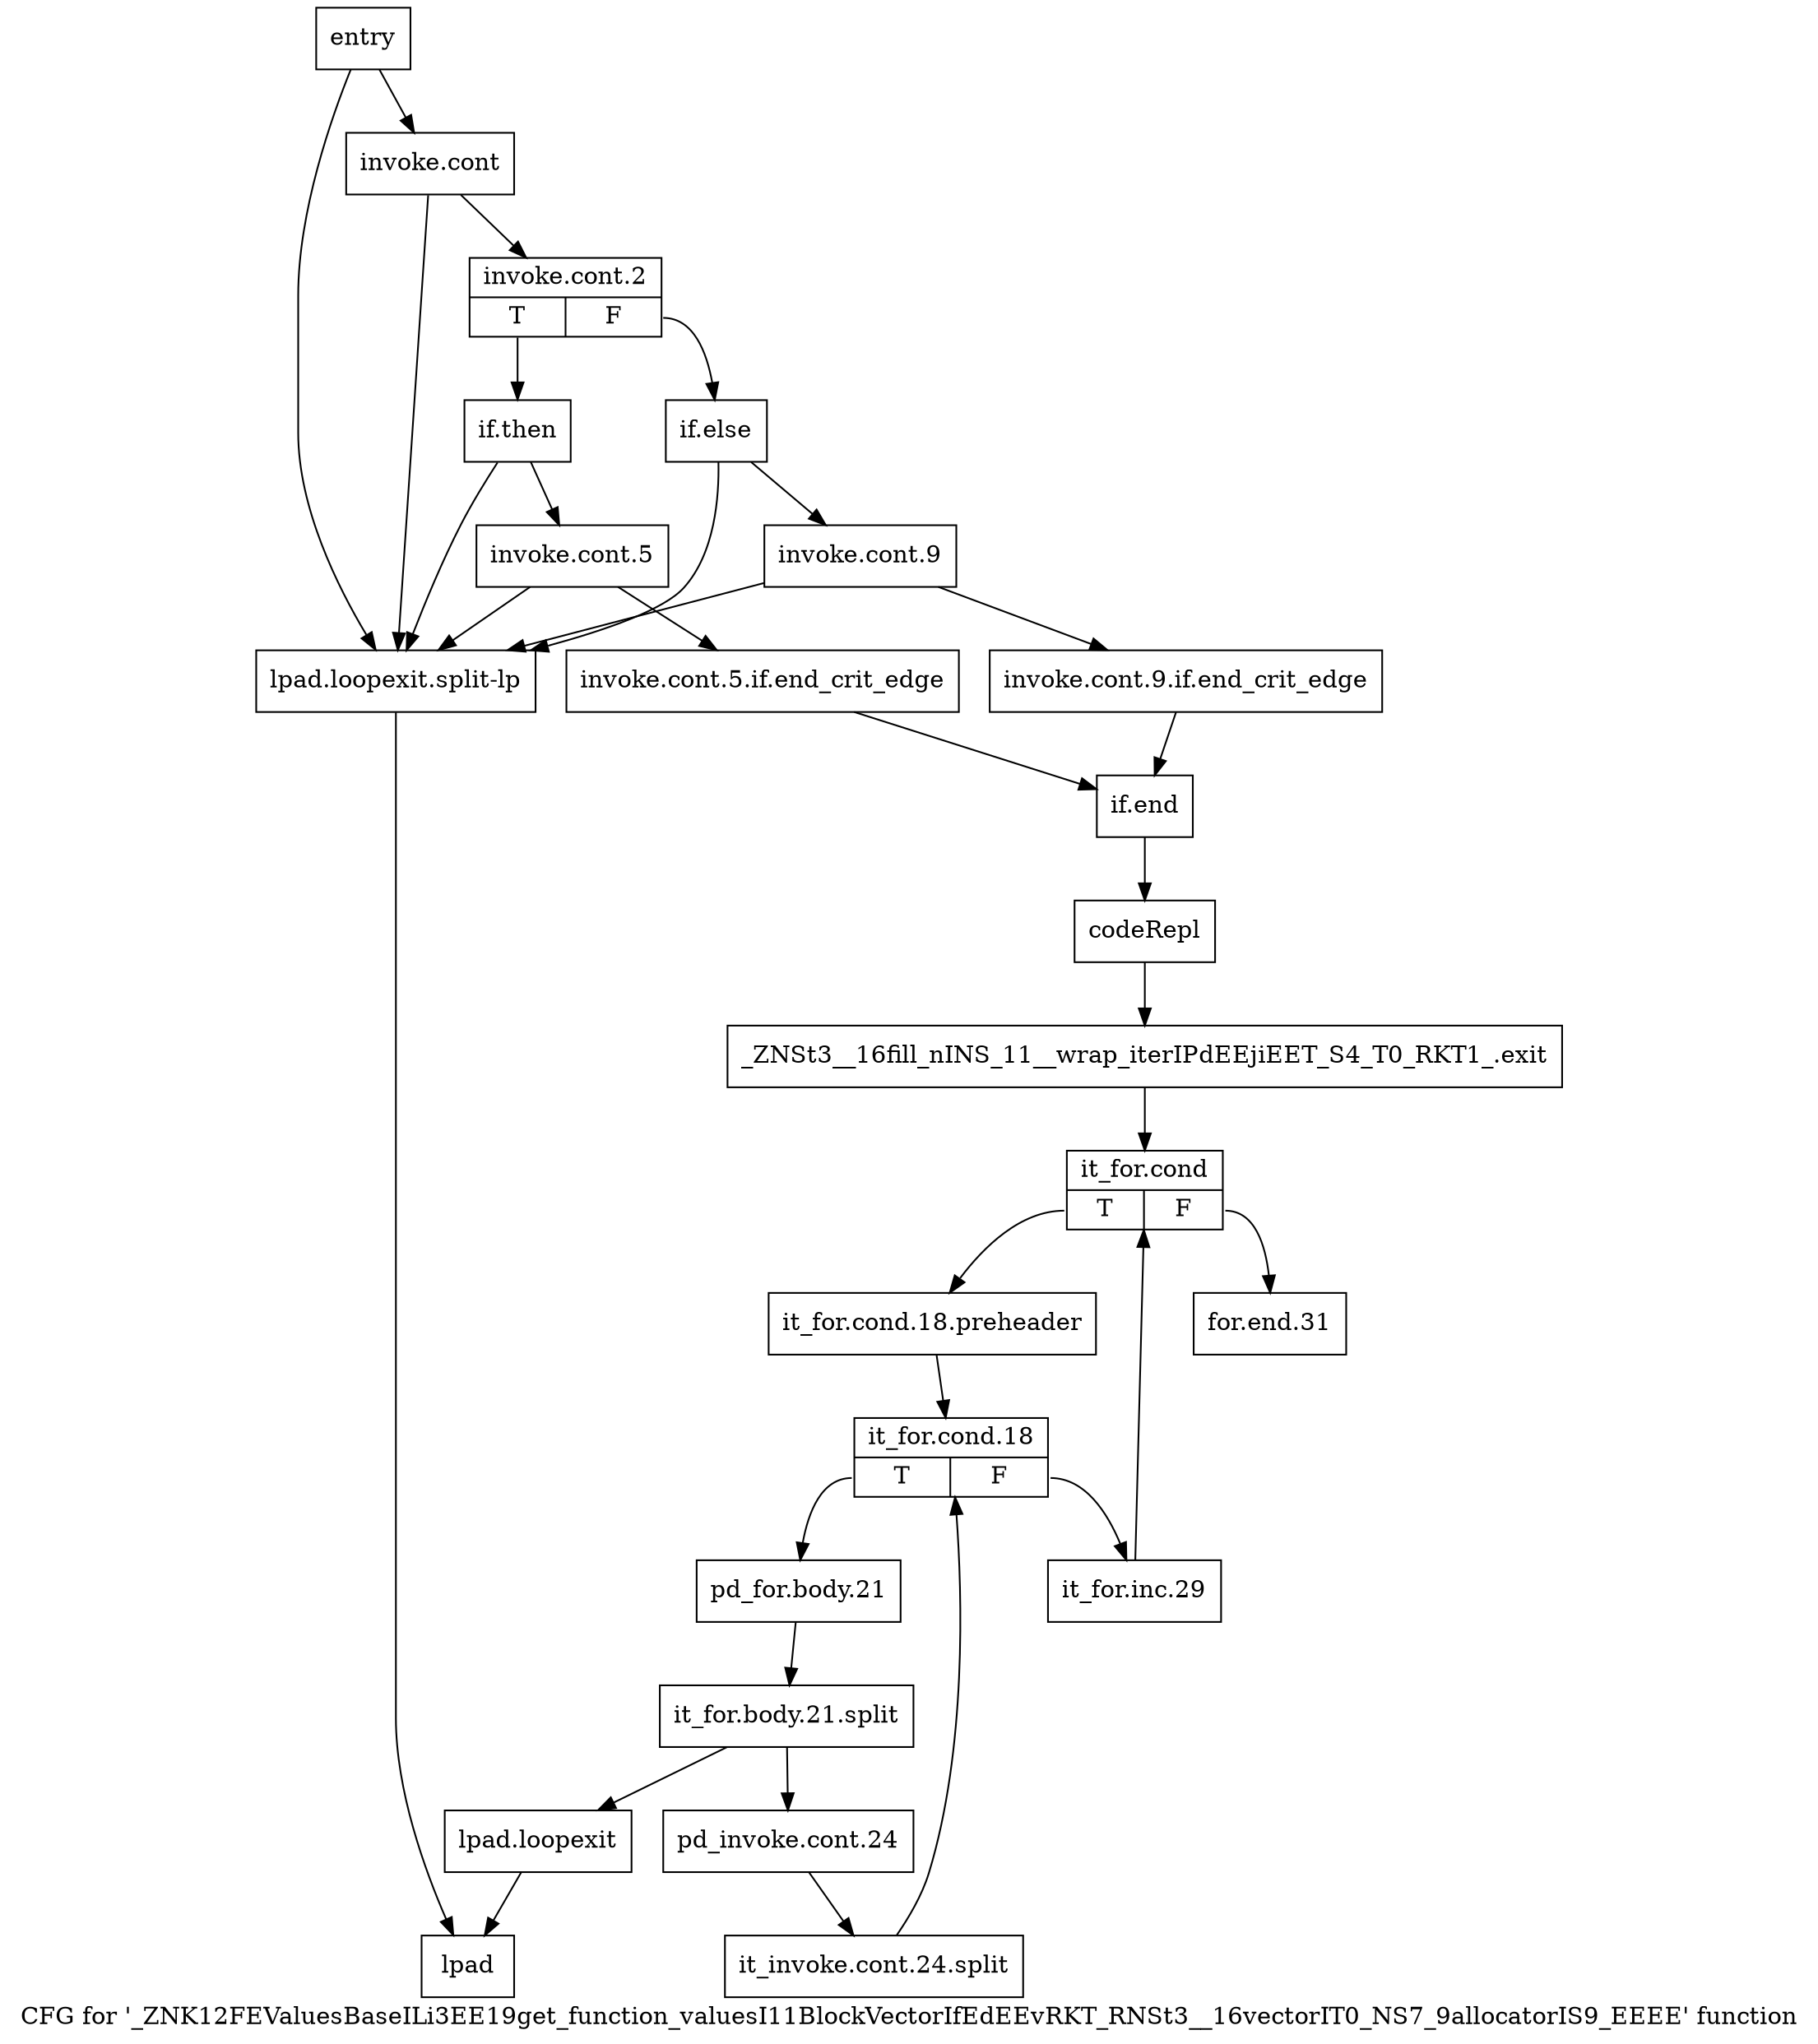 digraph "CFG for '_ZNK12FEValuesBaseILi3EE19get_function_valuesI11BlockVectorIfEdEEvRKT_RNSt3__16vectorIT0_NS7_9allocatorIS9_EEEE' function" {
	label="CFG for '_ZNK12FEValuesBaseILi3EE19get_function_valuesI11BlockVectorIfEdEEvRKT_RNSt3__16vectorIT0_NS7_9allocatorIS9_EEEE' function";

	Node0x5421dd0 [shape=record,label="{entry}"];
	Node0x5421dd0 -> Node0x5421e20;
	Node0x5421dd0 -> Node0x5422000;
	Node0x5421e20 [shape=record,label="{invoke.cont}"];
	Node0x5421e20 -> Node0x5421e70;
	Node0x5421e20 -> Node0x5422000;
	Node0x5421e70 [shape=record,label="{invoke.cont.2|{<s0>T|<s1>F}}"];
	Node0x5421e70:s0 -> Node0x5421ec0;
	Node0x5421e70:s1 -> Node0x54220a0;
	Node0x5421ec0 [shape=record,label="{if.then}"];
	Node0x5421ec0 -> Node0x5421f10;
	Node0x5421ec0 -> Node0x5422000;
	Node0x5421f10 [shape=record,label="{invoke.cont.5}"];
	Node0x5421f10 -> Node0x5421f60;
	Node0x5421f10 -> Node0x5422000;
	Node0x5421f60 [shape=record,label="{invoke.cont.5.if.end_crit_edge}"];
	Node0x5421f60 -> Node0x5422190;
	Node0x5421fb0 [shape=record,label="{lpad.loopexit}"];
	Node0x5421fb0 -> Node0x5422050;
	Node0x5422000 [shape=record,label="{lpad.loopexit.split-lp}"];
	Node0x5422000 -> Node0x5422050;
	Node0x5422050 [shape=record,label="{lpad}"];
	Node0x54220a0 [shape=record,label="{if.else}"];
	Node0x54220a0 -> Node0x54220f0;
	Node0x54220a0 -> Node0x5422000;
	Node0x54220f0 [shape=record,label="{invoke.cont.9}"];
	Node0x54220f0 -> Node0x5422140;
	Node0x54220f0 -> Node0x5422000;
	Node0x5422140 [shape=record,label="{invoke.cont.9.if.end_crit_edge}"];
	Node0x5422140 -> Node0x5422190;
	Node0x5422190 [shape=record,label="{if.end}"];
	Node0x5422190 -> Node0x54221e0;
	Node0x54221e0 [shape=record,label="{codeRepl}"];
	Node0x54221e0 -> Node0x5422230;
	Node0x5422230 [shape=record,label="{_ZNSt3__16fill_nINS_11__wrap_iterIPdEEjiEET_S4_T0_RKT1_.exit}"];
	Node0x5422230 -> Node0x5422280;
	Node0x5422280 [shape=record,label="{it_for.cond|{<s0>T|<s1>F}}"];
	Node0x5422280:s0 -> Node0x54222d0;
	Node0x5422280:s1 -> Node0x5422460;
	Node0x54222d0 [shape=record,label="{it_for.cond.18.preheader}"];
	Node0x54222d0 -> Node0x5422320;
	Node0x5422320 [shape=record,label="{it_for.cond.18|{<s0>T|<s1>F}}"];
	Node0x5422320:s0 -> Node0x5422370;
	Node0x5422320:s1 -> Node0x5422410;
	Node0x5422370 [shape=record,label="{pd_for.body.21}"];
	Node0x5422370 -> Node0xa613950;
	Node0xa613950 [shape=record,label="{it_for.body.21.split}"];
	Node0xa613950 -> Node0x54223c0;
	Node0xa613950 -> Node0x5421fb0;
	Node0x54223c0 [shape=record,label="{pd_invoke.cont.24}"];
	Node0x54223c0 -> Node0xa6136d0;
	Node0xa6136d0 [shape=record,label="{it_invoke.cont.24.split}"];
	Node0xa6136d0 -> Node0x5422320;
	Node0x5422410 [shape=record,label="{it_for.inc.29}"];
	Node0x5422410 -> Node0x5422280;
	Node0x5422460 [shape=record,label="{for.end.31}"];
}
